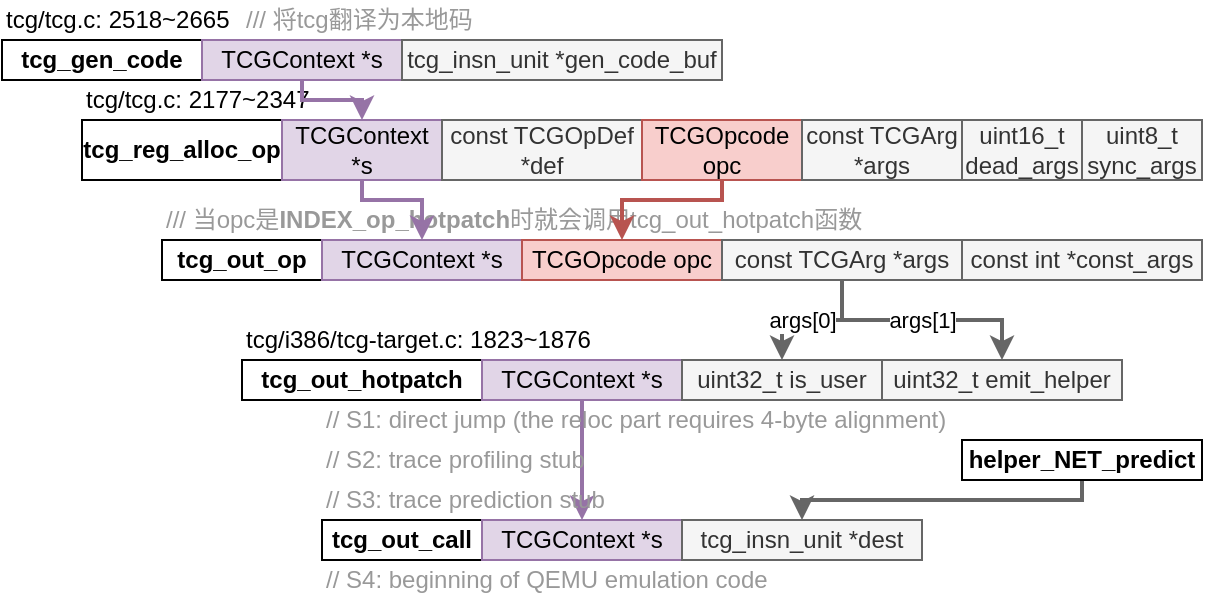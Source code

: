 <mxfile version="12.3.2" type="device" pages="1">
  <diagram id="vqy2UuVt_5qa8QJ33QPh" name="Page-1">
    <mxGraphModel dx="980" dy="605" grid="1" gridSize="10" guides="0" tooltips="1" connect="1" arrows="1" fold="1" page="1" pageScale="1" pageWidth="827" pageHeight="1169" math="0" shadow="0">
      <root>
        <mxCell id="0"/>
        <mxCell id="1" parent="0"/>
        <mxCell id="pYWC7X-lwmj8GI8FR78z-1" value="&lt;b&gt;tcg_out_hotpatch&lt;/b&gt;" style="rounded=0;whiteSpace=wrap;html=1;" parent="1" vertex="1">
          <mxGeometry x="200" y="260" width="120" height="20" as="geometry"/>
        </mxCell>
        <mxCell id="pYWC7X-lwmj8GI8FR78z-12" style="edgeStyle=orthogonalEdgeStyle;rounded=0;orthogonalLoop=1;jettySize=auto;html=1;strokeWidth=2;fillColor=#e1d5e7;strokeColor=#9673a6;" parent="1" source="pYWC7X-lwmj8GI8FR78z-2" target="pYWC7X-lwmj8GI8FR78z-10" edge="1">
          <mxGeometry relative="1" as="geometry">
            <Array as="points">
              <mxPoint x="370" y="330"/>
              <mxPoint x="370" y="330"/>
            </Array>
          </mxGeometry>
        </mxCell>
        <mxCell id="pYWC7X-lwmj8GI8FR78z-2" value="TCGContext *s" style="rounded=0;whiteSpace=wrap;html=1;fillColor=#e1d5e7;strokeColor=#9673a6;" parent="1" vertex="1">
          <mxGeometry x="320" y="260" width="100" height="20" as="geometry"/>
        </mxCell>
        <mxCell id="pYWC7X-lwmj8GI8FR78z-3" value="uint32_t is_user" style="rounded=0;whiteSpace=wrap;html=1;fillColor=#f5f5f5;strokeColor=#666666;fontColor=#333333;" parent="1" vertex="1">
          <mxGeometry x="420" y="260" width="100" height="20" as="geometry"/>
        </mxCell>
        <mxCell id="pYWC7X-lwmj8GI8FR78z-4" value="uint32_t emit_helper" style="rounded=0;whiteSpace=wrap;html=1;fillColor=#f5f5f5;strokeColor=#666666;fontColor=#333333;" parent="1" vertex="1">
          <mxGeometry x="520" y="260" width="120" height="20" as="geometry"/>
        </mxCell>
        <mxCell id="pYWC7X-lwmj8GI8FR78z-5" value="&lt;font color=&quot;#999999&quot;&gt;//&amp;nbsp;S1: direct jump (the reloc part requires 4-byte alignment)&lt;/font&gt;" style="text;html=1;align=left;verticalAlign=middle;resizable=0;points=[];;autosize=1;" parent="1" vertex="1">
          <mxGeometry x="240" y="280" width="330" height="20" as="geometry"/>
        </mxCell>
        <mxCell id="pYWC7X-lwmj8GI8FR78z-6" value="&lt;font color=&quot;#999999&quot;&gt;//&amp;nbsp;S2: trace profiling stub&lt;/font&gt;" style="text;html=1;align=left;verticalAlign=middle;resizable=0;points=[];;autosize=1;" parent="1" vertex="1">
          <mxGeometry x="240" y="300" width="140" height="20" as="geometry"/>
        </mxCell>
        <mxCell id="pYWC7X-lwmj8GI8FR78z-7" value="&lt;font color=&quot;#999999&quot;&gt;//&amp;nbsp;S3:&lt;/font&gt;&lt;span style=&quot;color: rgb(153 , 153 , 153)&quot;&gt;&amp;nbsp;trace prediction stub&lt;/span&gt;" style="text;html=1;align=left;verticalAlign=middle;resizable=0;points=[];;autosize=1;" parent="1" vertex="1">
          <mxGeometry x="240" y="320" width="150" height="20" as="geometry"/>
        </mxCell>
        <mxCell id="pYWC7X-lwmj8GI8FR78z-8" value="&lt;font color=&quot;#999999&quot;&gt;//&amp;nbsp;&lt;/font&gt;&lt;span style=&quot;color: rgb(153 , 153 , 153)&quot;&gt;S4: beginning of QEMU emulation code&lt;/span&gt;" style="text;html=1;align=left;verticalAlign=middle;resizable=0;points=[];;autosize=1;" parent="1" vertex="1">
          <mxGeometry x="240" y="360" width="240" height="20" as="geometry"/>
        </mxCell>
        <mxCell id="pYWC7X-lwmj8GI8FR78z-9" value="&lt;b&gt;tcg_out_call&lt;/b&gt;" style="rounded=0;whiteSpace=wrap;html=1;" parent="1" vertex="1">
          <mxGeometry x="240" y="340" width="80" height="20" as="geometry"/>
        </mxCell>
        <mxCell id="pYWC7X-lwmj8GI8FR78z-10" value="TCGContext *s" style="rounded=0;whiteSpace=wrap;html=1;fillColor=#e1d5e7;strokeColor=#9673a6;" parent="1" vertex="1">
          <mxGeometry x="320" y="340" width="100" height="20" as="geometry"/>
        </mxCell>
        <mxCell id="pYWC7X-lwmj8GI8FR78z-11" value="tcg/i386/tcg-target.c: 1823~1876" style="text;html=1;align=left;verticalAlign=middle;resizable=0;points=[];;autosize=1;" parent="1" vertex="1">
          <mxGeometry x="200" y="240" width="190" height="20" as="geometry"/>
        </mxCell>
        <mxCell id="pYWC7X-lwmj8GI8FR78z-13" value="tcg_insn_unit *dest" style="rounded=0;whiteSpace=wrap;html=1;fillColor=#f5f5f5;strokeColor=#666666;fontColor=#333333;" parent="1" vertex="1">
          <mxGeometry x="420" y="340" width="120" height="20" as="geometry"/>
        </mxCell>
        <mxCell id="pYWC7X-lwmj8GI8FR78z-16" style="edgeStyle=orthogonalEdgeStyle;rounded=0;orthogonalLoop=1;jettySize=auto;html=1;strokeWidth=2;fillColor=#f5f5f5;strokeColor=#666666;" parent="1" source="pYWC7X-lwmj8GI8FR78z-15" target="pYWC7X-lwmj8GI8FR78z-13" edge="1">
          <mxGeometry relative="1" as="geometry">
            <Array as="points">
              <mxPoint x="620" y="330"/>
              <mxPoint x="480" y="330"/>
            </Array>
          </mxGeometry>
        </mxCell>
        <mxCell id="pYWC7X-lwmj8GI8FR78z-15" value="&lt;b&gt;helper_NET_predict&lt;/b&gt;" style="rounded=0;whiteSpace=wrap;html=1;" parent="1" vertex="1">
          <mxGeometry x="560" y="300" width="120" height="20" as="geometry"/>
        </mxCell>
        <mxCell id="pYWC7X-lwmj8GI8FR78z-17" value="&lt;b&gt;tcg_out_op&lt;/b&gt;" style="rounded=0;whiteSpace=wrap;html=1;" parent="1" vertex="1">
          <mxGeometry x="160" y="200" width="80" height="20" as="geometry"/>
        </mxCell>
        <mxCell id="pYWC7X-lwmj8GI8FR78z-18" value="TCGContext *s" style="rounded=0;whiteSpace=wrap;html=1;fillColor=#e1d5e7;strokeColor=#9673a6;" parent="1" vertex="1">
          <mxGeometry x="240" y="200" width="100" height="20" as="geometry"/>
        </mxCell>
        <mxCell id="pYWC7X-lwmj8GI8FR78z-19" value="TCGOpcode opc" style="rounded=0;whiteSpace=wrap;html=1;fillColor=#f8cecc;strokeColor=#b85450;" parent="1" vertex="1">
          <mxGeometry x="340" y="200" width="100" height="20" as="geometry"/>
        </mxCell>
        <mxCell id="pYWC7X-lwmj8GI8FR78z-22" value="args[0]" style="edgeStyle=orthogonalEdgeStyle;rounded=0;orthogonalLoop=1;jettySize=auto;html=1;strokeWidth=2;fillColor=#f5f5f5;strokeColor=#666666;" parent="1" source="pYWC7X-lwmj8GI8FR78z-20" target="pYWC7X-lwmj8GI8FR78z-3" edge="1">
          <mxGeometry x="0.139" relative="1" as="geometry">
            <mxPoint as="offset"/>
          </mxGeometry>
        </mxCell>
        <mxCell id="pYWC7X-lwmj8GI8FR78z-23" value="args[1]" style="edgeStyle=orthogonalEdgeStyle;rounded=0;orthogonalLoop=1;jettySize=auto;html=1;strokeWidth=2;fillColor=#f5f5f5;strokeColor=#666666;" parent="1" source="pYWC7X-lwmj8GI8FR78z-20" target="pYWC7X-lwmj8GI8FR78z-4" edge="1">
          <mxGeometry relative="1" as="geometry"/>
        </mxCell>
        <mxCell id="pYWC7X-lwmj8GI8FR78z-20" value="const TCGArg *args" style="rounded=0;whiteSpace=wrap;html=1;fillColor=#f5f5f5;strokeColor=#666666;fontColor=#333333;" parent="1" vertex="1">
          <mxGeometry x="440" y="200" width="120" height="20" as="geometry"/>
        </mxCell>
        <mxCell id="pYWC7X-lwmj8GI8FR78z-21" value="const int *const_args" style="rounded=0;whiteSpace=wrap;html=1;fillColor=#f5f5f5;strokeColor=#666666;fontColor=#333333;" parent="1" vertex="1">
          <mxGeometry x="560" y="200" width="120" height="20" as="geometry"/>
        </mxCell>
        <mxCell id="pYWC7X-lwmj8GI8FR78z-24" value="&lt;font color=&quot;#999999&quot;&gt;/// 当opc是&lt;b&gt;INDEX_op_hotpatch&lt;/b&gt;时就会调用tcg_out_hotpatch函数&lt;/font&gt;" style="text;html=1;align=left;verticalAlign=middle;resizable=0;points=[];;autosize=1;" parent="1" vertex="1">
          <mxGeometry x="160" y="180" width="360" height="20" as="geometry"/>
        </mxCell>
        <mxCell id="pYWC7X-lwmj8GI8FR78z-25" value="&lt;b&gt;tcg_reg_alloc_op&lt;/b&gt;" style="rounded=0;whiteSpace=wrap;html=1;" parent="1" vertex="1">
          <mxGeometry x="120" y="140" width="100" height="30" as="geometry"/>
        </mxCell>
        <mxCell id="pYWC7X-lwmj8GI8FR78z-27" value="tcg/tcg.c: 2177~2347" style="text;html=1;align=left;verticalAlign=middle;resizable=0;points=[];;autosize=1;" parent="1" vertex="1">
          <mxGeometry x="120" y="120" width="130" height="20" as="geometry"/>
        </mxCell>
        <mxCell id="pYWC7X-lwmj8GI8FR78z-28" value="&lt;b&gt;tcg_gen_code&lt;/b&gt;" style="rounded=0;whiteSpace=wrap;html=1;" parent="1" vertex="1">
          <mxGeometry x="80" y="100" width="100" height="20" as="geometry"/>
        </mxCell>
        <mxCell id="pYWC7X-lwmj8GI8FR78z-40" style="edgeStyle=orthogonalEdgeStyle;rounded=0;orthogonalLoop=1;jettySize=auto;html=1;strokeWidth=2;fillColor=#e1d5e7;strokeColor=#9673a6;" parent="1" source="pYWC7X-lwmj8GI8FR78z-29" target="pYWC7X-lwmj8GI8FR78z-30" edge="1">
          <mxGeometry relative="1" as="geometry">
            <Array as="points">
              <mxPoint x="230" y="130"/>
              <mxPoint x="260" y="130"/>
            </Array>
          </mxGeometry>
        </mxCell>
        <mxCell id="pYWC7X-lwmj8GI8FR78z-29" value="TCGContext *s" style="rounded=0;whiteSpace=wrap;html=1;fillColor=#e1d5e7;strokeColor=#9673a6;" parent="1" vertex="1">
          <mxGeometry x="180" y="100" width="100" height="20" as="geometry"/>
        </mxCell>
        <mxCell id="pYWC7X-lwmj8GI8FR78z-39" style="edgeStyle=orthogonalEdgeStyle;rounded=0;orthogonalLoop=1;jettySize=auto;html=1;strokeWidth=2;fillColor=#e1d5e7;strokeColor=#9673a6;" parent="1" source="pYWC7X-lwmj8GI8FR78z-30" target="pYWC7X-lwmj8GI8FR78z-18" edge="1">
          <mxGeometry relative="1" as="geometry">
            <Array as="points">
              <mxPoint x="260" y="180"/>
              <mxPoint x="290" y="180"/>
            </Array>
          </mxGeometry>
        </mxCell>
        <mxCell id="pYWC7X-lwmj8GI8FR78z-30" value="TCGContext *s" style="rounded=0;whiteSpace=wrap;html=1;fillColor=#e1d5e7;strokeColor=#9673a6;" parent="1" vertex="1">
          <mxGeometry x="220" y="140" width="80" height="30" as="geometry"/>
        </mxCell>
        <mxCell id="pYWC7X-lwmj8GI8FR78z-31" value="tcg/tcg.c: 2518~2665" style="text;html=1;align=left;verticalAlign=middle;resizable=0;points=[];;autosize=1;" parent="1" vertex="1">
          <mxGeometry x="80" y="80" width="130" height="20" as="geometry"/>
        </mxCell>
        <mxCell id="pYWC7X-lwmj8GI8FR78z-32" value="tcg_insn_unit *gen_code_buf" style="rounded=0;whiteSpace=wrap;html=1;fillColor=#f5f5f5;strokeColor=#666666;fontColor=#333333;" parent="1" vertex="1">
          <mxGeometry x="280" y="100" width="160" height="20" as="geometry"/>
        </mxCell>
        <mxCell id="pYWC7X-lwmj8GI8FR78z-33" value="const TCGOpDef *def" style="rounded=0;whiteSpace=wrap;html=1;fillColor=#f5f5f5;strokeColor=#666666;fontColor=#333333;" parent="1" vertex="1">
          <mxGeometry x="300" y="140" width="100" height="30" as="geometry"/>
        </mxCell>
        <mxCell id="pYWC7X-lwmj8GI8FR78z-38" style="edgeStyle=orthogonalEdgeStyle;rounded=0;orthogonalLoop=1;jettySize=auto;html=1;strokeWidth=2;fillColor=#f8cecc;strokeColor=#b85450;" parent="1" source="pYWC7X-lwmj8GI8FR78z-34" target="pYWC7X-lwmj8GI8FR78z-19" edge="1">
          <mxGeometry relative="1" as="geometry">
            <Array as="points">
              <mxPoint x="440" y="180"/>
              <mxPoint x="390" y="180"/>
            </Array>
          </mxGeometry>
        </mxCell>
        <mxCell id="pYWC7X-lwmj8GI8FR78z-34" value="TCGOpcode opc" style="rounded=0;whiteSpace=wrap;html=1;fillColor=#f8cecc;strokeColor=#b85450;" parent="1" vertex="1">
          <mxGeometry x="400" y="140" width="80" height="30" as="geometry"/>
        </mxCell>
        <mxCell id="pYWC7X-lwmj8GI8FR78z-35" value="const TCGArg *args" style="rounded=0;whiteSpace=wrap;html=1;fillColor=#f5f5f5;strokeColor=#666666;fontColor=#333333;" parent="1" vertex="1">
          <mxGeometry x="480" y="140" width="80" height="30" as="geometry"/>
        </mxCell>
        <mxCell id="pYWC7X-lwmj8GI8FR78z-36" value="uint16_t dead_args" style="rounded=0;whiteSpace=wrap;html=1;fillColor=#f5f5f5;strokeColor=#666666;fontColor=#333333;" parent="1" vertex="1">
          <mxGeometry x="560" y="140" width="60" height="30" as="geometry"/>
        </mxCell>
        <mxCell id="pYWC7X-lwmj8GI8FR78z-37" value="uint8_t sync_args" style="rounded=0;whiteSpace=wrap;html=1;fillColor=#f5f5f5;strokeColor=#666666;fontColor=#333333;" parent="1" vertex="1">
          <mxGeometry x="620" y="140" width="60" height="30" as="geometry"/>
        </mxCell>
        <mxCell id="pYWC7X-lwmj8GI8FR78z-42" value="&lt;font color=&quot;#999999&quot;&gt;/// 将tcg翻译为本地码&lt;/font&gt;" style="text;html=1;align=left;verticalAlign=middle;resizable=0;points=[];;autosize=1;" parent="1" vertex="1">
          <mxGeometry x="200" y="80" width="130" height="20" as="geometry"/>
        </mxCell>
      </root>
    </mxGraphModel>
  </diagram>
</mxfile>

